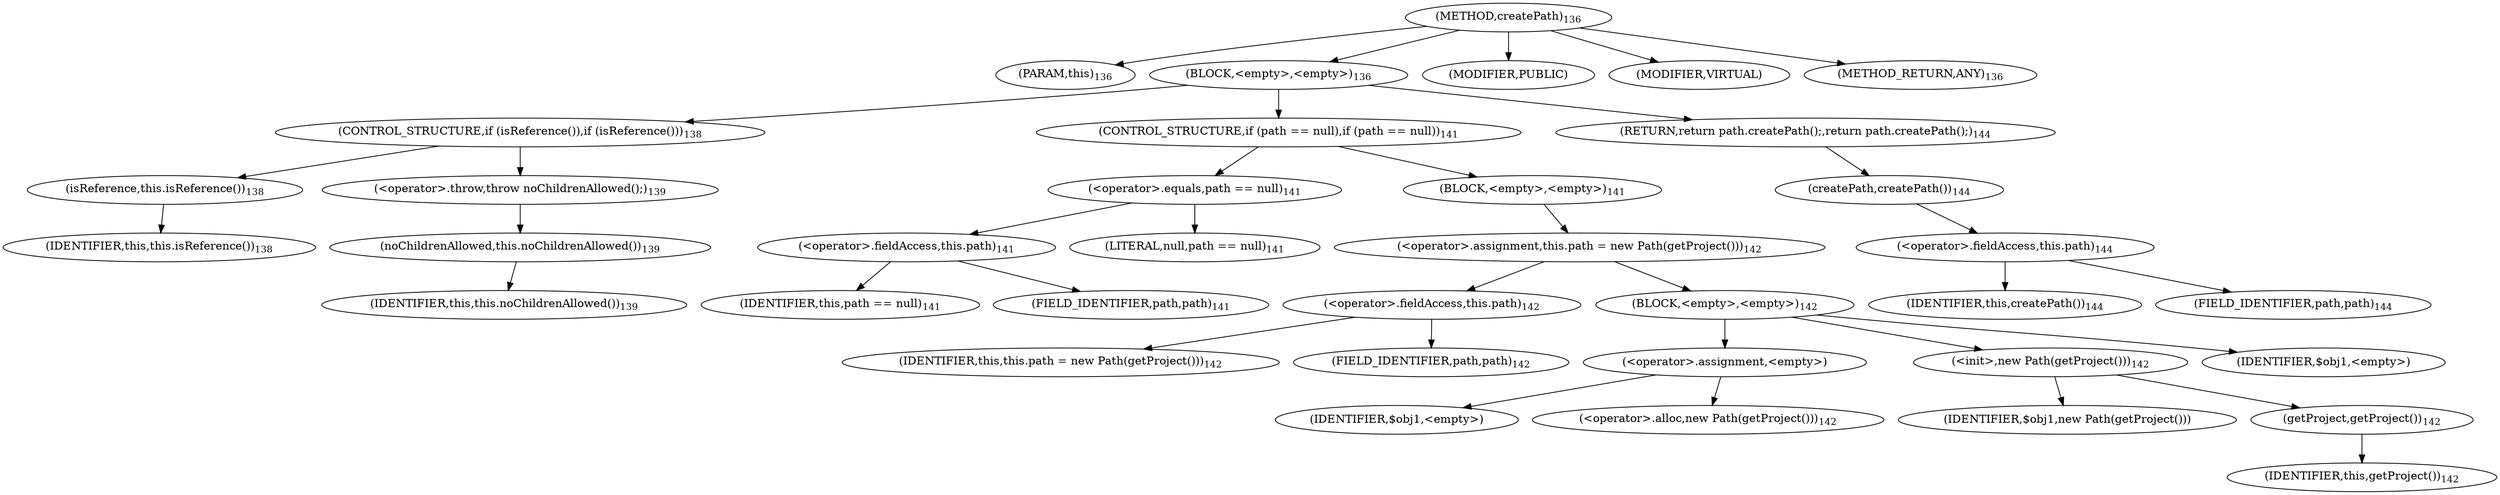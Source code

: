 digraph "createPath" {  
"186" [label = <(METHOD,createPath)<SUB>136</SUB>> ]
"24" [label = <(PARAM,this)<SUB>136</SUB>> ]
"187" [label = <(BLOCK,&lt;empty&gt;,&lt;empty&gt;)<SUB>136</SUB>> ]
"188" [label = <(CONTROL_STRUCTURE,if (isReference()),if (isReference()))<SUB>138</SUB>> ]
"189" [label = <(isReference,this.isReference())<SUB>138</SUB>> ]
"23" [label = <(IDENTIFIER,this,this.isReference())<SUB>138</SUB>> ]
"190" [label = <(&lt;operator&gt;.throw,throw noChildrenAllowed();)<SUB>139</SUB>> ]
"191" [label = <(noChildrenAllowed,this.noChildrenAllowed())<SUB>139</SUB>> ]
"25" [label = <(IDENTIFIER,this,this.noChildrenAllowed())<SUB>139</SUB>> ]
"192" [label = <(CONTROL_STRUCTURE,if (path == null),if (path == null))<SUB>141</SUB>> ]
"193" [label = <(&lt;operator&gt;.equals,path == null)<SUB>141</SUB>> ]
"194" [label = <(&lt;operator&gt;.fieldAccess,this.path)<SUB>141</SUB>> ]
"195" [label = <(IDENTIFIER,this,path == null)<SUB>141</SUB>> ]
"196" [label = <(FIELD_IDENTIFIER,path,path)<SUB>141</SUB>> ]
"197" [label = <(LITERAL,null,path == null)<SUB>141</SUB>> ]
"198" [label = <(BLOCK,&lt;empty&gt;,&lt;empty&gt;)<SUB>141</SUB>> ]
"199" [label = <(&lt;operator&gt;.assignment,this.path = new Path(getProject()))<SUB>142</SUB>> ]
"200" [label = <(&lt;operator&gt;.fieldAccess,this.path)<SUB>142</SUB>> ]
"201" [label = <(IDENTIFIER,this,this.path = new Path(getProject()))<SUB>142</SUB>> ]
"202" [label = <(FIELD_IDENTIFIER,path,path)<SUB>142</SUB>> ]
"203" [label = <(BLOCK,&lt;empty&gt;,&lt;empty&gt;)<SUB>142</SUB>> ]
"204" [label = <(&lt;operator&gt;.assignment,&lt;empty&gt;)> ]
"205" [label = <(IDENTIFIER,$obj1,&lt;empty&gt;)> ]
"206" [label = <(&lt;operator&gt;.alloc,new Path(getProject()))<SUB>142</SUB>> ]
"207" [label = <(&lt;init&gt;,new Path(getProject()))<SUB>142</SUB>> ]
"208" [label = <(IDENTIFIER,$obj1,new Path(getProject()))> ]
"209" [label = <(getProject,getProject())<SUB>142</SUB>> ]
"26" [label = <(IDENTIFIER,this,getProject())<SUB>142</SUB>> ]
"210" [label = <(IDENTIFIER,$obj1,&lt;empty&gt;)> ]
"211" [label = <(RETURN,return path.createPath();,return path.createPath();)<SUB>144</SUB>> ]
"212" [label = <(createPath,createPath())<SUB>144</SUB>> ]
"213" [label = <(&lt;operator&gt;.fieldAccess,this.path)<SUB>144</SUB>> ]
"214" [label = <(IDENTIFIER,this,createPath())<SUB>144</SUB>> ]
"215" [label = <(FIELD_IDENTIFIER,path,path)<SUB>144</SUB>> ]
"216" [label = <(MODIFIER,PUBLIC)> ]
"217" [label = <(MODIFIER,VIRTUAL)> ]
"218" [label = <(METHOD_RETURN,ANY)<SUB>136</SUB>> ]
  "186" -> "24" 
  "186" -> "187" 
  "186" -> "216" 
  "186" -> "217" 
  "186" -> "218" 
  "187" -> "188" 
  "187" -> "192" 
  "187" -> "211" 
  "188" -> "189" 
  "188" -> "190" 
  "189" -> "23" 
  "190" -> "191" 
  "191" -> "25" 
  "192" -> "193" 
  "192" -> "198" 
  "193" -> "194" 
  "193" -> "197" 
  "194" -> "195" 
  "194" -> "196" 
  "198" -> "199" 
  "199" -> "200" 
  "199" -> "203" 
  "200" -> "201" 
  "200" -> "202" 
  "203" -> "204" 
  "203" -> "207" 
  "203" -> "210" 
  "204" -> "205" 
  "204" -> "206" 
  "207" -> "208" 
  "207" -> "209" 
  "209" -> "26" 
  "211" -> "212" 
  "212" -> "213" 
  "213" -> "214" 
  "213" -> "215" 
}
